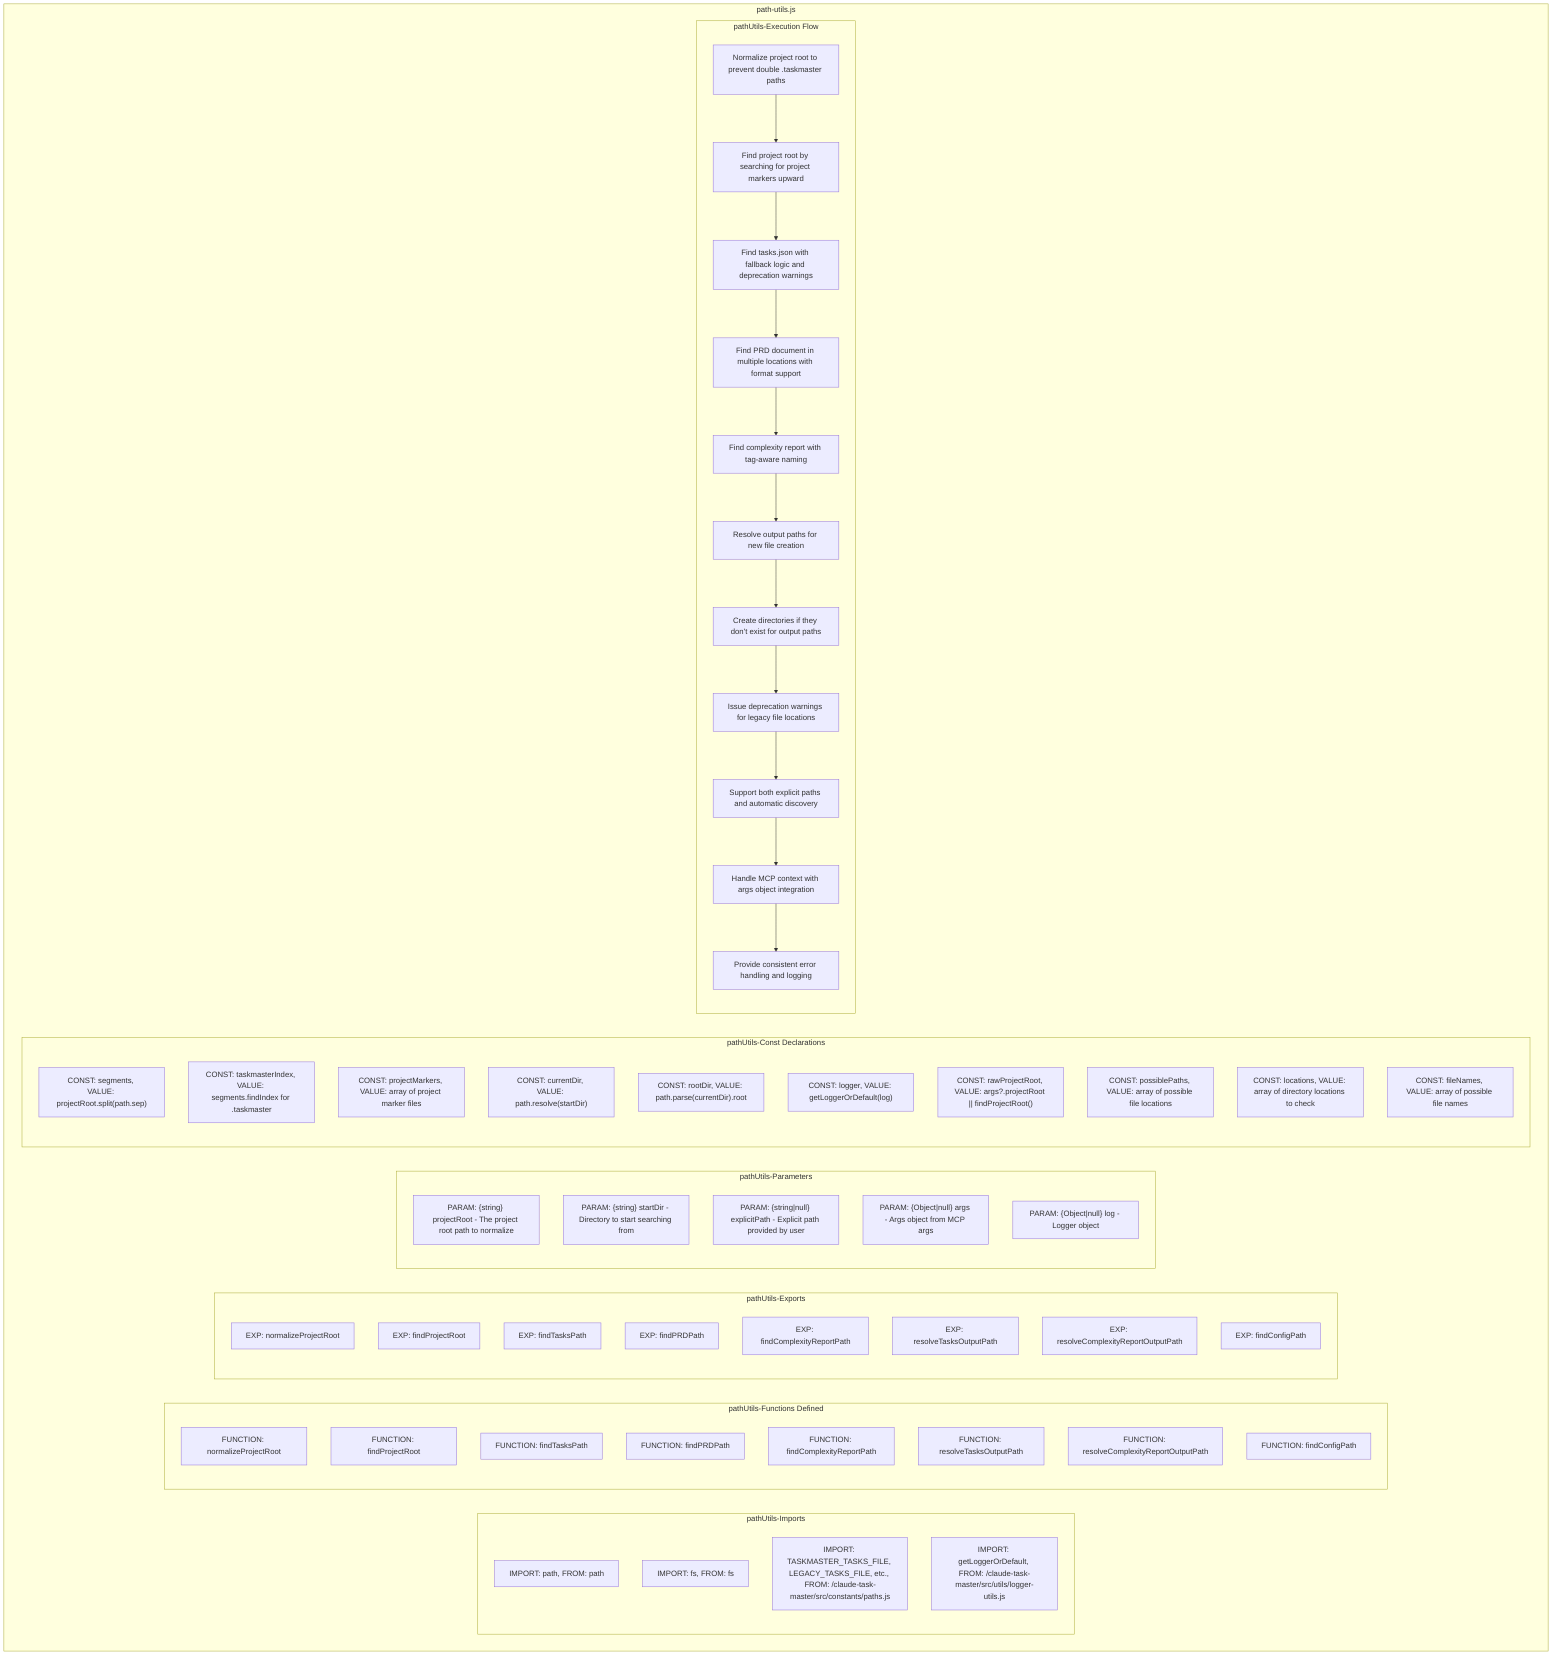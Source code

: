 flowchart TB
    subgraph pathUtils-Imports["pathUtils-Imports"]
        I1["IMPORT: path, FROM: path"]
        I2["IMPORT: fs, FROM: fs"]
        I3["IMPORT: TASKMASTER_TASKS_FILE, LEGACY_TASKS_FILE, etc., FROM: /claude-task-master/src/constants/paths.js"]
        I4["IMPORT: getLoggerOrDefault, FROM: /claude-task-master/src/utils/logger-utils.js"]
    end
    
    subgraph pathUtils-FunctionsDefined["pathUtils-Functions Defined"]
        FU1["FUNCTION: normalizeProjectRoot"]
        FU2["FUNCTION: findProjectRoot"]
        FU3["FUNCTION: findTasksPath"]
        FU4["FUNCTION: findPRDPath"]
        FU5["FUNCTION: findComplexityReportPath"]
        FU6["FUNCTION: resolveTasksOutputPath"]
        FU7["FUNCTION: resolveComplexityReportOutputPath"]
        FU8["FUNCTION: findConfigPath"]
    end
    
    subgraph pathUtils-Exports["pathUtils-Exports"]
        E1["EXP: normalizeProjectRoot"]
        E2["EXP: findProjectRoot"]
        E3["EXP: findTasksPath"]
        E4["EXP: findPRDPath"]
        E5["EXP: findComplexityReportPath"]
        E6["EXP: resolveTasksOutputPath"]
        E7["EXP: resolveComplexityReportOutputPath"]
        E8["EXP: findConfigPath"]
    end
    
    subgraph pathUtils-Parameters["pathUtils-Parameters"]
        P1["PARAM: {string} projectRoot - The project root path to normalize"]
        P2["PARAM: {string} startDir - Directory to start searching from"]
        P3["PARAM: {string|null} explicitPath - Explicit path provided by user"]
        P4["PARAM: {Object|null} args - Args object from MCP args"]
        P5["PARAM: {Object|null} log - Logger object"]
    end
    
    subgraph pathUtils-Constants["pathUtils-Const Declarations"]
        C1["CONST: segments, VALUE: projectRoot.split(path.sep)"]
        C2["CONST: taskmasterIndex, VALUE: segments.findIndex for .taskmaster"]
        C3["CONST: projectMarkers, VALUE: array of project marker files"]
        C4["CONST: currentDir, VALUE: path.resolve(startDir)"]
        C5["CONST: rootDir, VALUE: path.parse(currentDir).root"]
        C6["CONST: logger, VALUE: getLoggerOrDefault(log)"]
        C7["CONST: rawProjectRoot, VALUE: args?.projectRoot || findProjectRoot()"]
        C8["CONST: possiblePaths, VALUE: array of possible file locations"]
        C9["CONST: locations, VALUE: array of directory locations to check"]
        C10["CONST: fileNames, VALUE: array of possible file names"]
    end
    
    subgraph pathUtils-ExecutionFlow["pathUtils-Execution Flow"]
        FL1["Normalize project root to prevent double .taskmaster paths"]
        FL2["Find project root by searching for project markers upward"]
        FL3["Find tasks.json with fallback logic and deprecation warnings"]
        FL4["Find PRD document in multiple locations with format support"]
        FL5["Find complexity report with tag-aware naming"]
        FL6["Resolve output paths for new file creation"]
        FL7["Create directories if they don't exist for output paths"]
        FL8["Issue deprecation warnings for legacy file locations"]
        FL9["Support both explicit paths and automatic discovery"]
        FL10["Handle MCP context with args object integration"]
        FL11["Provide consistent error handling and logging"]
    end
    
    subgraph pathUtils["path-utils.js"]
        pathUtils-Imports
        pathUtils-FunctionsDefined
        pathUtils-Exports
        pathUtils-Parameters
        pathUtils-Constants
        pathUtils-ExecutionFlow
    end
    
    FL1 --> FL2
    FL2 --> FL3
    FL3 --> FL4
    FL4 --> FL5
    FL5 --> FL6
    FL6 --> FL7
    FL7 --> FL8
    FL8 --> FL9
    FL9 --> FL10
    FL10 --> FL11